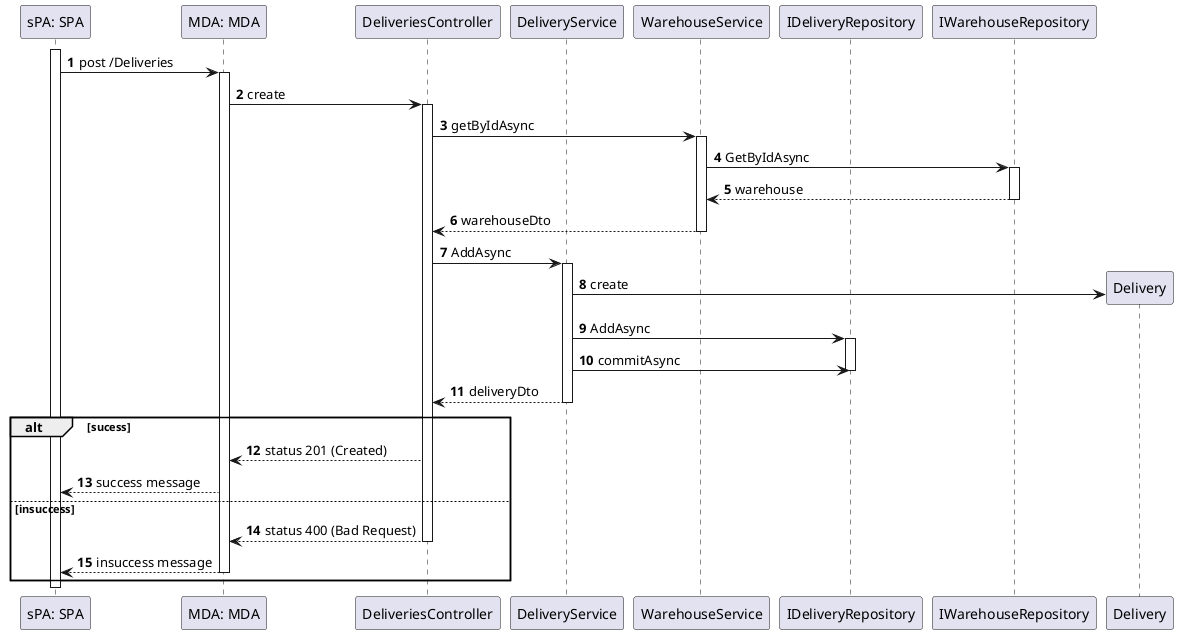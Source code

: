 @startuml
'https://plantuml.com/sequence-diagram

autonumber
participant "sPA: SPA" as sPA
participant "MDA: MDA" as MDA 
participant "DeliveriesController" as controller
participant "DeliveryService" as service
participant "WarehouseService" as service2
participant "IDeliveryRepository" as repository
participant "IWarehouseRepository" as repository2




activate sPA
sPA -> MDA : post /Deliveries
activate MDA

MDA -> controller :  create

activate controller

controller -> service2 : getByIdAsync
activate service2

service2 -> repository2 : GetByIdAsync
activate repository2

repository2--> service2 : warehouse
deactivate repository2



service2 --> controller : warehouseDto
deactivate service2

controller-> service : AddAsync

activate service

service -> Delivery** : create

service -> repository : AddAsync
activate repository
service-> repository: commitAsync


deactivate repository
service --> controller : deliveryDto
deactivate service

alt sucess
controller --> MDA : status 201 (Created)

MDA --> sPA : success message


else insuccess
controller --> MDA : status 400 (Bad Request)
deactivate controller

MDA --> sPA : insuccess message

deactivate MDA
end
deactivate sPA



@enduml